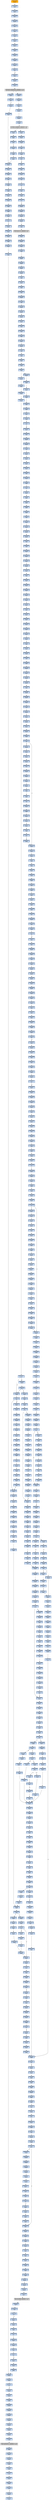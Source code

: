 strict digraph G {
	graph [bgcolor=transparent,
		name=G
	];
	node [color=lightsteelblue,
		fillcolor=lightsteelblue,
		shape=rectangle,
		style=filled
	];
	"0x00470cde"	[label="0x00470cde
movl"];
	"0x00470ce3"	[label="0x00470ce3
repz"];
	"0x00470cde" -> "0x00470ce3"	[color="#000000"];
	"0x00470f89"	[label="0x00470f89
ret"];
	"0x00470718"	[label="0x00470718
testb"];
	"0x00470f89" -> "0x00470718"	[color="#000000"];
	"0x00470153"	[label="0x00470153
popl"];
	"0x00470154"	[label="0x00470154
popl"];
	"0x00470153" -> "0x00470154"	[color="#000000"];
	"0x00470e18"	[label="0x00470e18
movb"];
	"0x00470e1f"	[label="0x00470e1f
popl"];
	"0x00470e18" -> "0x00470e1f"	[color="#000000"];
	"0x00470298"	[label="0x00470298
movl"];
	"0x004702a2"	[label="0x004702a2
movl"];
	"0x00470298" -> "0x004702a2"	[color="#000000"];
	"0x00470817"	[label="0x00470817
movl"];
	"0x0047081d"	[label="0x0047081d
movl"];
	"0x00470817" -> "0x0047081d"	[color="#000000"];
	"0x00470862"	[label="0x00470862
jbe"];
	"0x00470864"	[label="0x00470864
xorl"];
	"0x00470862" -> "0x00470864"	[color="#000000",
		label=F];
	"0x00470375"	[label="0x00470375
movl"];
	"0x00470378"	[label="0x00470378
movl"];
	"0x00470375" -> "0x00470378"	[color="#000000"];
	"0x00470f3d"	[label="0x00470f3d
incl"];
	"0x00470f3e"	[label="0x00470f3e
leal"];
	"0x00470f3d" -> "0x00470f3e"	[color="#000000"];
	"0x004707b4"	[label="0x004707b4
movl"];
	"0x004707b9"	[label="0x004707b9
movl"];
	"0x004707b4" -> "0x004707b9"	[color="#000000"];
	"0x00470a25"	[label="0x00470a25
sbbl"];
	"0x00470a27"	[label="0x00470a27
addl"];
	"0x00470a25" -> "0x00470a27"	[color="#000000"];
	"0x004702a8"	[label="0x004702a8
movl"];
	"0x004702aa"	[label="0x004702aa
testl"];
	"0x004702a8" -> "0x004702aa"	[color="#000000"];
	"0x0047080c"	[label="0x0047080c
ret"];
	"0x00470b98"	[label="0x00470b98
movb"];
	"0x0047080c" -> "0x00470b98"	[color="#000000"];
	"0x00470a1b"	[label="0x00470a1b
jmp"];
	"0x00470a58"	[label="0x00470a58
movl"];
	"0x00470a1b" -> "0x00470a58"	[color="#000000"];
	"0x00470a31"	[label="0x00470a31
movl"];
	"0x00470a36"	[label="0x00470a36
jmp"];
	"0x00470a31" -> "0x00470a36"	[color="#000000"];
	"0x004707bb"	[label="0x004707bb
movb"];
	"0x004707bd"	[label="0x004707bd
incl"];
	"0x004707bb" -> "0x004707bd"	[color="#000000"];
	"0x004701c6"	[label="0x004701c6
subl"];
	"0x004701c8"	[label="0x004701c8
je"];
	"0x004701c6" -> "0x004701c8"	[color="#000000"];
	"0x004707be"	[label="0x004707be
movb"];
	"0x004707c2"	[label="0x004707c2
movl"];
	"0x004707be" -> "0x004707c2"	[color="#000000"];
	"0x0047080a"	[label="0x0047080a
popl"];
	"0x0047080b"	[label="0x0047080b
popl"];
	"0x0047080a" -> "0x0047080b"	[color="#000000"];
	"0x00470f4e"	[label="0x00470f4e
movb"];
	"0x00470f51"	[label="0x00470f51
movl"];
	"0x00470f4e" -> "0x00470f51"	[color="#000000"];
	"0x0047096d"	[label="0x0047096d
movb"];
	"0x00470970"	[label="0x00470970
testb"];
	"0x0047096d" -> "0x00470970"	[color="#000000"];
	"0x00470892"	[label="0x00470892
movl"];
	"0x0047089a"	[label="0x0047089a
movl"];
	"0x00470892" -> "0x0047089a"	[color="#000000"];
	"0x0047092e"	[label="0x0047092e
cmpl"];
	"0x00470931"	[label="0x00470931
movl"];
	"0x0047092e" -> "0x00470931"	[color="#000000"];
	"0x00470866"	[label="0x00470866
movb"];
	"0x00470864" -> "0x00470866"	[color="#000000"];
	"0x00470ece"	[label="0x00470ece
movl"];
	"0x00470ed1"	[label="0x00470ed1
jae"];
	"0x00470ece" -> "0x00470ed1"	[color="#000000"];
	"0x00470aab"	[label="0x00470aab
shll"];
	"0x00470aad"	[label="0x00470aad
addl"];
	"0x00470aab" -> "0x00470aad"	[color="#000000"];
	"0x004700aa"	[label="0x004700aa
je"];
	"0x004700b0"	[label="0x004700b0
pushl"];
	"0x004700aa" -> "0x004700b0"	[color="#000000",
		label=F];
	"0x0047000e"	[label="0x0047000e
call"];
	"0x00470014"	[label="0x00470014
popl"];
	"0x0047000e" -> "0x00470014"	[color="#000000"];
	"0x00470929"	[label="0x00470929
incl"];
	"0x0047092a"	[label="0x0047092a
decl"];
	"0x00470929" -> "0x0047092a"	[color="#000000"];
	"0x004708b7"	[label="0x004708b7
ja"];
	"0x004708bd"	[label="0x004708bd
movl"];
	"0x004708b7" -> "0x004708bd"	[color="#000000",
		label=F];
	"0x004707db"	[label="0x004707db
movl"];
	"0x004707de"	[label="0x004707de
movl"];
	"0x004707db" -> "0x004707de"	[color="#000000"];
	"0x0047005b"	[label="0x0047005b
cmpb"];
	"0x0047005d"	[label="0x0047005d
jne"];
	"0x0047005b" -> "0x0047005d"	[color="#000000"];
	"0x0047003b"	[label="0x0047003b
pushl"];
	"0x0047003c"	[label="0x0047003c
call"];
	"0x0047003b" -> "0x0047003c"	[color="#000000"];
	"0x00470e2e"	[label="0x00470e2e
leal"];
	"0x00470e31"	[label="0x00470e31
cmpl"];
	"0x00470e2e" -> "0x00470e31"	[color="#000000"];
	"0x00470274"	[label="0x00470274
testl"];
	"0x00470276"	[label="0x00470276
je"];
	"0x00470274" -> "0x00470276"	[color="#000000"];
	"0x00470b6e"	[label="0x00470b6e
leal"];
	"0x00470b71"	[label="0x00470b71
pushl"];
	"0x00470b6e" -> "0x00470b71"	[color="#000000"];
	"0x00470161"	[label="0x00470161
movl"];
	"0x00470163"	[label="0x00470163
addl"];
	"0x00470161" -> "0x00470163"	[color="#000000"];
	"0x00470a9b"	[label="0x00470a9b
movb"];
	"0x00470aa2"	[label="0x00470aa2
popl"];
	"0x00470a9b" -> "0x00470aa2"	[color="#000000"];
	"0x004708f0"	[label="0x004708f0
subl"];
	"0x004708f2"	[label="0x004708f2
addl"];
	"0x004708f0" -> "0x004708f2"	[color="#000000"];
	"0x00470cc6"	[label="0x00470cc6
cmpl"];
	"0x00470cc9"	[label="0x00470cc9
jb"];
	"0x00470cc6" -> "0x00470cc9"	[color="#000000"];
	"0x00470922"	[label="0x00470922
movl"];
	"0x00470926"	[label="0x00470926
addl"];
	"0x00470922" -> "0x00470926"	[color="#000000"];
	"0x00470ecb"	[label="0x00470ecb
movl"];
	"0x00470ecb" -> "0x00470ece"	[color="#000000"];
	"0x0047000d"	[label="0x0047000d
ret"];
	"0x00470008"	[label="0x00470008
jmp"];
	"0x0047000d" -> "0x00470008"	[color="#000000"];
	"0x00470e95"	[label="0x00470e95
addl"];
	"0x00470e97"	[label="0x00470e97
leal"];
	"0x00470e95" -> "0x00470e97"	[color="#000000"];
	"0x00470b24"	[label="0x00470b24
movl"];
	"0x00470b2a"	[label="0x00470b2a
movl"];
	"0x00470b24" -> "0x00470b2a"	[color="#000000"];
	"0x00470f63"	[label="0x00470f63
jmp"];
	"0x00470f70"	[label="0x00470f70
cmpl"];
	"0x00470f63" -> "0x00470f70"	[color="#000000"];
	"0x00470834"	[label="0x00470834
subl"];
	"0x0047083a"	[label="0x0047083a
pushl"];
	"0x00470834" -> "0x0047083a"	[color="#000000"];
	"0x00470907"	[label="0x00470907
movw"];
	"0x0047090a"	[label="0x0047090a
shrl"];
	"0x00470907" -> "0x0047090a"	[color="#000000"];
	"0x0047002f"	[label="0x0047002f
jne"];
	"0x00470035"	[label="0x00470035
leal"];
	"0x0047002f" -> "0x00470035"	[color="#000000",
		label=F];
	"0x004708f4"	[label="0x004708f4
movb"];
	"0x004708f2" -> "0x004708f4"	[color="#000000"];
	"0x00470986"	[label="0x00470986
xorl"];
	"0x00470988"	[label="0x00470988
movb"];
	"0x00470986" -> "0x00470988"	[color="#000000"];
	"0x00470e34"	[label="0x00470e34
jb"];
	"0x00470e31" -> "0x00470e34"	[color="#000000"];
	"0x00470f6e"	[label="0x00470f6e
je"];
	"0x00470f6e" -> "0x00470f70"	[color="#000000",
		label=F];
	"0x00470106"	[label="0x00470106
jne"];
	"0x00470108"	[label="0x00470108
incb"];
	"0x00470106" -> "0x00470108"	[color="#000000",
		label=F];
	"0x00470155"	[label="0x00470155
jmp"];
	"0x00470106" -> "0x00470155"	[color="#000000",
		label=T];
	"0x00470cda"	[label="0x00470cda
leal"];
	"0x00470cda" -> "0x00470cde"	[color="#000000"];
	"0x0047083b"	[label="0x0047083b
pushl"];
	"0x0047083c"	[label="0x0047083c
pushl"];
	"0x0047083b" -> "0x0047083c"	[color="#000000"];
	"0x00470b4f"	[label="0x00470b4f
movl"];
	"0x00470b55"	[label="0x00470b55
repz"];
	"0x00470b4f" -> "0x00470b55"	[color="#000000"];
	"0x00470b63"	[label="0x00470b63
subl"];
	"0x00470b69"	[label="0x00470b69
pushl"];
	"0x00470b63" -> "0x00470b69"	[color="#000000"];
	"0x00470398"	[label="0x00470398
pushl"];
	"0x0047039a"	[label="0x0047039a
pushl"];
	"0x00470398" -> "0x0047039a"	[color="#000000"];
	"0x004707f2"	[label="0x004707f2
subl"];
	"0x004707f4"	[label="0x004707f4
shrl"];
	"0x004707f2" -> "0x004707f4"	[color="#000000"];
	"0x00470afe"	[label="0x00470afe
popl"];
	"0x00470aff"	[label="0x00470aff
ret"];
	"0x00470afe" -> "0x00470aff"	[color="#000000"];
	"0x00470a7f"	[label="0x00470a7f
movl"];
	"0x00470a82"	[label="0x00470a82
popl"];
	"0x00470a7f" -> "0x00470a82"	[color="#000000"];
	"0x00470bc7"	[label="0x00470bc7
call"];
	"0x004709b0"	[label="0x004709b0
pushl"];
	"0x00470bc7" -> "0x004709b0"	[color="#000000"];
	"0x004708a1"	[label="0x004708a1
movl"];
	"0x004708a5"	[label="0x004708a5
movl"];
	"0x004708a1" -> "0x004708a5"	[color="#000000"];
	"0x004707b9" -> "0x004707bb"	[color="#000000"];
	"0x00470b5a"	[label="0x00470b5a
call"];
	"0x00470b5a" -> "0x00470b63"	[color="#000000"];
	"0x004708ad"	[label="0x004708ad
cmpl"];
	"0x004708b3"	[label="0x004708b3
movl"];
	"0x004708ad" -> "0x004708b3"	[color="#000000"];
	"0x004709c3"	[label="0x004709c3
movb"];
	"0x004709c7"	[label="0x004709c7
movl"];
	"0x004709c3" -> "0x004709c7"	[color="#000000"];
	"0x004709db"	[label="0x004709db
movl"];
	"0x004709de"	[label="0x004709de
addl"];
	"0x004709db" -> "0x004709de"	[color="#000000"];
	"0x00470a6a"	[label="0x00470a6a
subl"];
	"0x00470a6c"	[label="0x00470a6c
subl"];
	"0x00470a6a" -> "0x00470a6c"	[color="#000000"];
	"0x00470eec"	[label="0x00470eec
subl"];
	"0x00470eee"	[label="0x00470eee
andl"];
	"0x00470eec" -> "0x00470eee"	[color="#000000"];
	"0x00470f43"	[label="0x00470f43
movl"];
	"0x00470f45"	[label="0x00470f45
jae"];
	"0x00470f43" -> "0x00470f45"	[color="#000000"];
	"0x004709f4"	[label="0x004709f4
movl"];
	"0x004709f9"	[label="0x004709f9
subl"];
	"0x004709f4" -> "0x004709f9"	[color="#000000"];
	"0x0047004d"	[label="0x0047004d
pushl"];
	"0x0047004e"	[label="0x0047004e
pushl"];
	"0x0047004d" -> "0x0047004e"	[color="#000000"];
	"0x00470b06"	[label="0x00470b06
movl"];
	"0x00470b08"	[label="0x00470b08
movl"];
	"0x00470b06" -> "0x00470b08"	[color="#000000"];
	"0x0047015f"	[label="0x0047015f
movl"];
	"0x0047015f" -> "0x00470161"	[color="#000000"];
	"0x00470174"	[label="0x00470174
movl"];
	"0x00470176"	[label="0x00470176
andl"];
	"0x00470174" -> "0x00470176"	[color="#000000"];
	"0x00470935"	[label="0x00470935
movl"];
	"0x00470931" -> "0x00470935"	[color="#000000"];
	"0x0047011f"	[label="0x0047011f
orl"];
	"0x00470121"	[label="0x00470121
je"];
	"0x0047011f" -> "0x00470121"	[color="#000000"];
	"0x00470a77"	[label="0x00470a77
movl"];
	"0x00470a7d"	[label="0x00470a7d
popl"];
	"0x00470a77" -> "0x00470a7d"	[color="#000000"];
	"0x00470a6e"	[label="0x00470a6e
popl"];
	"0x00470a6c" -> "0x00470a6e"	[color="#000000"];
	"0x00470f41"	[label="0x00470f41
cmpl"];
	"0x00470f41" -> "0x00470f43"	[color="#000000"];
	"0x00470152"	[label="0x00470152
popl"];
	"0x00470152" -> "0x00470153"	[color="#000000"];
	"0x0047098b"	[label="0x0047098b
movl"];
	"0x00470988" -> "0x0047098b"	[color="#000000"];
	"0x004707d9"	[label="0x004707d9
addl"];
	"0x004707d9" -> "0x004707db"	[color="#000000"];
	"0x0047010f"	[label="0x0047010f
pushl"];
	"0x00470110"	[label="0x00470110
pushl"];
	"0x0047010f" -> "0x00470110"	[color="#000000"];
	"0x00470853"	[label="0x00470853
repz"];
	"0x00470855"	[label="0x00470855
movl"];
	"0x00470853" -> "0x00470855"	[color="#000000"];
	"0x00470879"	[label="0x00470879
movl"];
	"0x0047087e"	[label="0x0047087e
movl"];
	"0x00470879" -> "0x0047087e"	[color="#000000"];
	"0x00470a65"	[label="0x00470a65
movl"];
	"0x00470a65" -> "0x00470a6a"	[color="#000000"];
	"0x00470882"	[label="0x00470882
movl"];
	"0x0047087e" -> "0x00470882"	[color="#000000"];
	"0x00470f07"	[label="0x00470f07
movl"];
	"0x00470f0d"	[label="0x00470f0d
movl"];
	"0x00470f07" -> "0x00470f0d"	[color="#000000"];
	"0x00470eb5"	[label="0x00470eb5
movl"];
	"0x00470eb8"	[label="0x00470eb8
movl"];
	"0x00470eb5" -> "0x00470eb8"	[color="#000000"];
	"0x00470f6c"	[label="0x00470f6c
testb"];
	"0x00470f6c" -> "0x00470f6e"	[color="#000000"];
	"0x00470e5a"	[label="0x00470e5a
movl"];
	"0x00470e5c"	[label="0x00470e5c
cmpl"];
	"0x00470e5a" -> "0x00470e5c"	[color="#000000"];
	"0x004708cc"	[label="0x004708cc
movl"];
	"0x004708cf"	[label="0x004708cf
movl"];
	"0x004708cc" -> "0x004708cf"	[color="#000000"];
	"0x0047088c"	[label="0x0047088c
xorl"];
	"0x0047088e"	[label="0x0047088e
movl"];
	"0x0047088c" -> "0x0047088e"	[color="#000000"];
	"0x00470f74"	[label="0x00470f74
jb"];
	"0x00470f7a"	[label="0x00470f7a
movl"];
	"0x00470f74" -> "0x00470f7a"	[color="#000000",
		label=F];
	"0x00470b37"	[label="0x00470b37
movl"];
	"0x00470b3d"	[label="0x00470b3d
movl"];
	"0x00470b37" -> "0x00470b3d"	[color="#000000"];
	"0x00470406"	[label="0x00470406
addl"];
	"0x0047040c"	[label="0x0047040c
popl"];
	"0x00470406" -> "0x0047040c"	[color="#000000"];
	"0x00470cff"	[label="0x00470cff
ret"];
	"0x00470cff" -> "0x00470e18"	[color="#000000"];
	"0x00470cff" -> "0x00470a9b"	[color="#000000"];
	"0x00470b0f"	[label="0x00470b0f
leal"];
	"0x00470b12"	[label="0x00470b12
movl"];
	"0x00470b0f" -> "0x00470b12"	[color="#000000"];
	"0x00470ee9"	[label="0x00470ee9
movl"];
	"0x00470ee9" -> "0x00470eec"	[color="#000000"];
	"0x00470a3b"	[label="0x00470a3b
jae"];
	"0x00470a3d"	[label="0x00470a3d
movl"];
	"0x00470a3b" -> "0x00470a3d"	[color="#000000",
		label=F];
	"0x00470a44"	[label="0x00470a44
cmpl"];
	"0x00470a3b" -> "0x00470a44"	[color="#000000",
		label=T];
	"0x00470ec4"	[label="0x00470ec4
orl"];
	"0x00470ec6"	[label="0x00470ec6
movl"];
	"0x00470ec4" -> "0x00470ec6"	[color="#000000"];
	"0x00470183"	[label="0x00470183
pushl"];
	"0x00470189"	[label="0x00470189
call"];
	"0x00470183" -> "0x00470189"	[color="#000000"];
	"0x00470a00"	[label="0x00470a00
andl"];
	"0x00470a05"	[label="0x00470a05
cmpl"];
	"0x00470a00" -> "0x00470a05"	[color="#000000"];
	"0x00470ef5"	[label="0x00470ef5
addl"];
	"0x00470ef7"	[label="0x00470ef7
cmpl"];
	"0x00470ef5" -> "0x00470ef7"	[color="#000000"];
	"0x00470aaf"	[label="0x00470aaf
incl"];
	"0x00470aad" -> "0x00470aaf"	[color="#000000"];
	"0x00470a6f"	[label="0x00470a6f
shrl"];
	"0x00470a6e" -> "0x00470a6f"	[color="#000000"];
	"0x00470bc5"	[label="0x00470bc5
movl"];
	"0x00470bc5" -> "0x00470bc7"	[color="#000000"];
	"0x00470e41"	[label="0x00470e41
incl"];
	"0x00470e42"	[label="0x00470e42
movb"];
	"0x00470e41" -> "0x00470e42"	[color="#000000"];
	"0x00470035" -> "0x0047003b"	[color="#000000"];
	"0x00470a5a"	[label="0x00470a5a
movl"];
	"0x00470a5d"	[label="0x00470a5d
addl"];
	"0x00470a5a" -> "0x00470a5d"	[color="#000000"];
	"0x00470993"	[label="0x00470993
incl"];
	"0x00470994"	[label="0x00470994
movl"];
	"0x00470993" -> "0x00470994"	[color="#000000"];
	"0x004709fb"	[label="0x004709fb
shrl"];
	"0x004709f9" -> "0x004709fb"	[color="#000000"];
	"0x00470cb2"	[label="0x00470cb2
movb"];
	"0x00470cb9"	[label="0x00470cb9
xorl"];
	"0x00470cb2" -> "0x00470cb9"	[color="#000000"];
	"0x004707d6"	[label="0x004707d6
movl"];
	"0x004707d6" -> "0x004707d9"	[color="#000000"];
	"0x004707ae"	[label="0x004707ae
cmpl"];
	"0x004707b1"	[label="0x004707b1
jb"];
	"0x004707ae" -> "0x004707b1"	[color="#000000"];
	"0x00470cbb"	[label="0x00470cbb
cmpb"];
	"0x00470cb9" -> "0x00470cbb"	[color="#000000"];
	"0x004708eb"	[label="0x004708eb
andl"];
	"0x004708eb" -> "0x004708f0"	[color="#000000"];
	"0x00470e36"	[label="0x00470e36
movl"];
	"0x00470e39"	[label="0x00470e39
movl"];
	"0x00470e36" -> "0x00470e39"	[color="#000000"];
	"0x004700fa"	[label="0x004700fa
pushl"];
	"0x004700fb"	[label="0x004700fb
pushl"];
	"0x004700fa" -> "0x004700fb"	[color="#000000"];
	"0x00470a83"	[label="0x00470a83
ret"];
	"0x00470a83" -> "0x00470e95"	[color="#000000"];
	"0x00470d2d"	[label="0x00470d2d
cmpl"];
	"0x00470a83" -> "0x00470d2d"	[color="#000000"];
	"0x004706ea"	[label="0x004706ea
pushl"];
	"0x004706eb"	[label="0x004706eb
pushl"];
	"0x004706ea" -> "0x004706eb"	[color="#000000"];
	"0x004700f1"	[label="0x004700f1
pushl"];
	"0x004700f7"	[label="0x004700f7
pushl"];
	"0x004700f1" -> "0x004700f7"	[color="#000000"];
	"0x00470baf"	[label="0x00470baf
call"];
	"0x00470baf" -> "0x00470834"	[color="#000000"];
	"0x004708a9"	[label="0x004708a9
shll"];
	"0x004708ab"	[label="0x004708ab
addl"];
	"0x004708a9" -> "0x004708ab"	[color="#000000"];
	"0x00470996"	[label="0x00470996
movl"];
	"0x0047099c"	[label="0x0047099c
incl"];
	"0x00470996" -> "0x0047099c"	[color="#000000"];
	"0x004707eb"	[label="0x004707eb
movl"];
	"0x004707ee"	[label="0x004707ee
movl"];
	"0x004707eb" -> "0x004707ee"	[color="#000000"];
	"0x0047085e"	[label="0x0047085e
movl"];
	"0x0047085e" -> "0x00470862"	[color="#000000"];
	"0x00470f49"	[label="0x00470f49
subl"];
	"0x00470f4b"	[label="0x00470f4b
incl"];
	"0x00470f49" -> "0x00470f4b"	[color="#000000"];
	"0x00470e62"	[label="0x00470e62
movl"];
	"0x00470e65"	[label="0x00470e65
jae"];
	"0x00470e62" -> "0x00470e65"	[color="#000000"];
	"0x00470e5f"	[label="0x00470e5f
movl"];
	"0x00470e5f" -> "0x00470e62"	[color="#000000"];
	"0x0047008d"	[label="0x0047008d
movl"];
	"0x00470093"	[label="0x00470093
orl"];
	"0x0047008d" -> "0x00470093"	[color="#000000"];
	"0x004702ac"	[label="0x004702ac
jne"];
	"0x004702b1"	[label="0x004702b1
addl"];
	"0x004702ac" -> "0x004702b1"	[color="#000000",
		label=T];
	"0x0047000a"	[label="0x0047000a
popl"];
	"0x0047000b"	[label="0x0047000b
incl"];
	"0x0047000a" -> "0x0047000b"	[color="#000000"];
	"0x00470ed3"	[label="0x00470ed3
movl"];
	"0x00470ed6"	[label="0x00470ed6
movl"];
	"0x00470ed3" -> "0x00470ed6"	[color="#000000"];
	"0x004709a6"	[label="0x004709a6
popl"];
	"0x004709a7"	[label="0x004709a7
addl"];
	"0x004709a6" -> "0x004709a7"	[color="#000000"];
	"0x00470a36" -> "0x00470a58"	[color="#000000"];
	"0x004709c9"	[label="0x004709c9
movl"];
	"0x004709c7" -> "0x004709c9"	[color="#000000"];
	"0x00470ec1"	[label="0x00470ec1
addl"];
	"0x00470ec1" -> "0x00470ec4"	[color="#000000"];
	"0x00470a38"	[label="0x00470a38
cmpl"];
	"0x00470a38" -> "0x00470a3b"	[color="#000000"];
	"0x00470a19"	[label="0x00470a19
movl"];
	"0x00470a19" -> "0x00470a1b"	[color="#000000"];
	"0x00470bad"	[label="0x00470bad
movl"];
	"0x00470bad" -> "0x00470baf"	[color="#000000"];
	"0x00470f5b"	[label="0x00470f5b
addl"];
	"0x00470f5d"	[label="0x00470f5d
movl"];
	"0x00470f5b" -> "0x00470f5d"	[color="#000000"];
	"0x004709d0"	[label="0x004709d0
shll"];
	"0x004709d3"	[label="0x004709d3
andl"];
	"0x004709d0" -> "0x004709d3"	[color="#000000"];
	"0x004707a5"	[label="0x004707a5
movl"];
	"0x004707a7"	[label="0x004707a7
pushl"];
	"0x004707a5" -> "0x004707a7"	[color="#000000"];
	"0x00470111"	[label="0x00470111
pushl"];
	"0x00470112"	[label="0x00470112
movl"];
	"0x00470111" -> "0x00470112"	[color="#000000"];
	"0x004706e3"	[label="0x004706e3
movl"];
	"0x004706e3" -> "0x004706ea"	[color="#000000"];
	"0x00470a22"	[label="0x00470a22
cmpl"];
	"0x00470a22" -> "0x00470a25"	[color="#000000"];
	"0x004709bc"	[label="0x004709bc
jb"];
	"0x004709ee"	[label="0x004709ee
movl"];
	"0x004709bc" -> "0x004709ee"	[color="#000000",
		label=T];
	"0x004709be"	[label="0x004709be
movl"];
	"0x004709bc" -> "0x004709be"	[color="#000000",
		label=F];
	"0x004702c6"	[label="0x004702c6
testl"];
	"0x004702c8"	[label="0x004702c8
je"];
	"0x004702c6" -> "0x004702c8"	[color="#000000"];
	"0x00470aa8"	[label="0x00470aa8
addl"];
	"0x00470aa8" -> "0x00470aab"	[color="#000000"];
	"0x0047090d"	[label="0x0047090d
repz"];
	"0x0047090a" -> "0x0047090d"	[color="#000000"];
	"0x00470cea"	[label="0x00470cea
popl"];
	"0x00470ceb"	[label="0x00470ceb
addl"];
	"0x00470cea" -> "0x00470ceb"	[color="#000000"];
	"0x00470b43"	[label="0x00470b43
movl"];
	"0x00470b3d" -> "0x00470b43"	[color="#000000"];
	"0x004702bb"	[label="0x004702bb
movl"];
	"0x004702be"	[label="0x004702be
addl"];
	"0x004702bb" -> "0x004702be"	[color="#000000"];
	"0x00470a58" -> "0x00470a5a"	[color="#000000"];
	"0x004709f1"	[label="0x004709f1
movl"];
	"0x004709ee" -> "0x004709f1"	[color="#000000"];
	"0x00470289"	[label="0x00470289
jne"];
	"0x00470292"	[label="0x00470292
movl"];
	"0x00470289" -> "0x00470292"	[color="#000000",
		label=T];
	"0x004702a2" -> "0x004702a8"	[color="#000000"];
	"0x00470008" -> "0x0047000e"	[color="#000000"];
	"0x004707f6"	[label="0x004707f6
movl"];
	"0x004707f4" -> "0x004707f6"	[color="#000000"];
	"0x00470389"	[label="0x00470389
movl"];
	"0x00470276" -> "0x00470389"	[color="#000000",
		label=T];
	"0x00470e9c"	[label="0x00470e9c
cmpl"];
	"0x00470ea0"	[label="0x00470ea0
jb"];
	"0x00470e9c" -> "0x00470ea0"	[color="#000000"];
	"0x004709b6"	[label="0x004709b6
movl"];
	"0x004709b8"	[label="0x004709b8
cmpl"];
	"0x004709b6" -> "0x004709b8"	[color="#000000"];
	"0x004708c7"	[label="0x004708c7
addl"];
	"0x004708c9"	[label="0x004708c9
cmpl"];
	"0x004708c7" -> "0x004708c9"	[color="#000000"];
	"0x00470b49"	[label="0x00470b49
movl"];
	"0x00470b49" -> "0x00470b4f"	[color="#000000"];
	"0x004707e3"	[label="0x004707e3
cmpl"];
	"0x004707e5"	[label="0x004707e5
jae"];
	"0x004707e3" -> "0x004707e5"	[color="#000000"];
	"0x004706d2"	[label="0x004706d2
leal"];
	"0x004706d6"	[label="0x004706d6
pushl"];
	"0x004706d2" -> "0x004706d6"	[color="#000000"];
	"0x0047098f"	[label="0x0047098f
leal"];
	"0x0047098f" -> "0x00470993"	[color="#000000"];
	"0x004709fd"	[label="0x004709fd
movl"];
	"0x004709fd" -> "0x00470a00"	[color="#000000"];
	"0x0047024f"	[label="0x0047024f
orl"];
	"0x00470251"	[label="0x00470251
je"];
	"0x0047024f" -> "0x00470251"	[color="#000000"];
	"0x004706f0"	[label="0x004706f0
call"];
	"0x00470b02"	[label="0x00470b02
movl"];
	"0x004706f0" -> "0x00470b02"	[color="#000000"];
	"0x00470b30"	[label="0x00470b30
xorl"];
	"0x00470b32"	[label="0x00470b32
movl"];
	"0x00470b30" -> "0x00470b32"	[color="#000000"];
	"0x004700a7"	[label="0x004700a7
cmpl"];
	"0x004700a7" -> "0x004700aa"	[color="#000000"];
	"0x00470ab0"	[label="0x00470ab0
cmpl"];
	"0x00470aaf" -> "0x00470ab0"	[color="#000000"];
	"0x00470f31"	[label="0x00470f31
movl"];
	"0x00470f37"	[label="0x00470f37
movl"];
	"0x00470f31" -> "0x00470f37"	[color="#000000"];
	"0x00470a42"	[label="0x00470a42
jmp"];
	"0x00470a3d" -> "0x00470a42"	[color="#000000"];
	"0x00470845"	[label="0x00470845
movl"];
	"0x0047084b"	[label="0x0047084b
xorl"];
	"0x00470845" -> "0x0047084b"	[color="#000000"];
	"0x0047017b"	[label="0x0047017b
popl"];
	"0x0047017c"	[label="0x0047017c
pushl"];
	"0x0047017b" -> "0x0047017c"	[color="#000000"];
	"0x00470ec8"	[label="0x00470ec8
cmpl"];
	"0x00470ec6" -> "0x00470ec8"	[color="#000000"];
	"0x004702c0"	[label="0x004702c0
addl"];
	"0x004702be" -> "0x004702c0"	[color="#000000"];
	"0x00470ea2"	[label="0x00470ea2
movl"];
	"0x00470ea5"	[label="0x00470ea5
movl"];
	"0x00470ea2" -> "0x00470ea5"	[color="#000000"];
	"0x00470974"	[label="0x00470974
movl"];
	"0x0047097a"	[label="0x0047097a
andl"];
	"0x00470974" -> "0x0047097a"	[color="#000000"];
	"0x00470181"	[label="0x00470181
pushl"];
	"0x00470181" -> "0x00470183"	[color="#000000"];
	"0x0047000c"	[label="0x0047000c
pushl"];
	"0x0047000c" -> "0x0047000d"	[color="#000000"];
	"0x004709b1"	[label="0x004709b1
pushl"];
	"0x004709b0" -> "0x004709b1"	[color="#000000"];
	"0x004708c1"	[label="0x004708c1
movl"];
	"0x004708c4"	[label="0x004708c4
movl"];
	"0x004708c1" -> "0x004708c4"	[color="#000000"];
	"0x00470f80"	[label="0x00470f80
popl"];
	"0x00470f81"	[label="0x00470f81
popl"];
	"0x00470f80" -> "0x00470f81"	[color="#000000"];
	"0x0047097f"	[label="0x0047097f
movl"];
	"0x0047097a" -> "0x0047097f"	[color="#000000"];
	"0x004707e8"	[label="0x004707e8
movl"];
	"0x004707e8" -> "0x004707eb"	[color="#000000"];
	"0x00470943"	[label="0x00470943
cmpl"];
	"0x00470949"	[label="0x00470949
je"];
	"0x00470943" -> "0x00470949"	[color="#000000"];
	"0x00470396"	[label="0x00470396
pushl"];
	"0x00470397"	[label="0x00470397
pushl"];
	"0x00470396" -> "0x00470397"	[color="#000000"];
	"0x00470872"	[label="0x00470872
incl"];
	"0x00470873"	[label="0x00470873
cmpl"];
	"0x00470872" -> "0x00470873"	[color="#000000"];
	"0x004701ae"	[label="0x004701ae
orl"];
	"0x004701b0"	[label="0x004701b0
je"];
	"0x004701ae" -> "0x004701b0"	[color="#000000"];
	"0x00470002"	[label="0x00470002
call"];
	"0x00470002" -> "0x0047000a"	[color="#000000"];
	"0x00470e3f"	[label="0x00470e3f
movb"];
	"0x00470e3f" -> "0x00470e41"	[color="#000000"];
	"0x00470271"	[label="0x00470271
movl"];
	"0x00470271" -> "0x00470274"	[color="#000000"];
	"0x00470e34" -> "0x00470e36"	[color="#000000",
		label=F];
	"0x00470e67"	[label="0x00470e67
movl"];
	"0x00470e34" -> "0x00470e67"	[color="#000000",
		label=T];
	"0x00470425"	[label="0x00470425
ret"];
	"0x00470a0f"	[label="0x00470a0f
movl"];
	"0x00470a11"	[label="0x00470a11
shrl"];
	"0x00470a0f" -> "0x00470a11"	[color="#000000"];
	"0x00470aa3"	[label="0x00470aa3
movl"];
	"0x00470aa3" -> "0x00470aa8"	[color="#000000"];
	"0x00470966"	[label="0x00470966
movl"];
	"0x00470966" -> "0x0047096d"	[color="#000000"];
	"0x00470029"	[label="0x00470029
movl"];
	"0x00470029" -> "0x0047002f"	[color="#000000"];
	"0x00470e72"	[label="0x00470e72
subl"];
	"0x00470e74"	[label="0x00470e74
addl"];
	"0x00470e72" -> "0x00470e74"	[color="#000000"];
	"0x00470abd"	[label="0x00470abd
pushl"];
	"0x00470ac2"	[label="0x00470ac2
call"];
	"0x00470abd" -> "0x00470ac2"	[color="#000000"];
	"0x0047001a"	[label="0x0047001a
addl"];
	"0x0047001c"	[label="0x0047001c
subl"];
	"0x0047001a" -> "0x0047001c"	[color="#000000"];
	"0x00470e3c"	[label="0x00470e3c
shll"];
	"0x00470e39" -> "0x00470e3c"	[color="#000000"];
	"0x00470e65" -> "0x00470e67"	[color="#000000",
		label=F];
	"0x00470a7e"	[label="0x00470a7e
popl"];
	"0x00470a7e" -> "0x00470a7f"	[color="#000000"];
	"0x00470e80"	[label="0x00470e80
subl"];
	"0x00470e82"	[label="0x00470e82
andl"];
	"0x00470e80" -> "0x00470e82"	[color="#000000"];
	"0x004702aa" -> "0x004702ac"	[color="#000000"];
	"0x004700e2"	[label="0x004700e2
movl"];
	"0x004700e8"	[label="0x004700e8
pushl"];
	"0x004700e2" -> "0x004700e8"	[color="#000000"];
	"0x0047071a"	[label="0x0047071a
jne"];
	"0x00470726"	[label="0x00470726
movl"];
	"0x0047071a" -> "0x00470726"	[color="#000000",
		label=T];
	"0x00470964"	[label="0x00470964
jbe"];
	"0x00470964" -> "0x00470966"	[color="#000000",
		label=F];
	"0x0047085c"	[label="0x0047085c
cmpl"];
	"0x0047085c" -> "0x0047085e"	[color="#000000"];
	"0x00470bb6"	[label="0x00470bb6
jne"];
	"0x00470bc3"	[label="0x00470bc3
xorl"];
	"0x00470bb6" -> "0x00470bc3"	[color="#000000",
		label=T];
	"0x004707fd"	[label="0x004707fd
andl"];
	"0x00470802"	[label="0x00470802
shrl"];
	"0x004707fd" -> "0x00470802"	[color="#000000"];
	"0x004702ee"	[label="0x004702ee
testl"];
	"0x004702f0"	[label="0x004702f0
popl"];
	"0x004702ee" -> "0x004702f0"	[color="#000000"];
	"0x00470eae"	[label="0x00470eae
movb"];
	"0x00470eb2"	[label="0x00470eb2
movl"];
	"0x00470eae" -> "0x00470eb2"	[color="#000000"];
	"0x00470a8b"	[label="0x00470a8b
xorl"];
	"0x00470a8d"	[label="0x00470a8d
leal"];
	"0x00470a8b" -> "0x00470a8d"	[color="#000000"];
	"0x004708f6"	[label="0x004708f6
movl"];
	"0x004708f4" -> "0x004708f6"	[color="#000000"];
	"0x00470f85"	[label="0x00470f85
popl"];
	"0x00470f86"	[label="0x00470f86
addl"];
	"0x00470f85" -> "0x00470f86"	[color="#000000"];
	"0x004701c0"	[label="0x004701c0
movl"];
	"0x004701c0" -> "0x004701c6"	[color="#000000"];
	"0x004709e4"	[label="0x004709e4
movl"];
	"0x004709e6"	[label="0x004709e6
movl"];
	"0x004709e4" -> "0x004709e6"	[color="#000000"];
	"0x00470a2c"	[label="0x00470a2c
cmpl"];
	"0x00470a2f"	[label="0x00470a2f
jae"];
	"0x00470a2c" -> "0x00470a2f"	[color="#000000"];
	"0x0047090f"	[label="0x0047090f
movl"];
	"0x0047090d" -> "0x0047090f"	[color="#000000"];
	"0x00470e50"	[label="0x00470e50
andl"];
	"0x00470e55"	[label="0x00470e55
addl"];
	"0x00470e50" -> "0x00470e55"	[color="#000000"];
	"0x0047017c" -> "0x00470181"	[color="#000000"];
	"0x004700fc"	[label="0x004700fc
call"];
	"0x004706c8"	[label="0x004706c8
movl"];
	"0x004700fc" -> "0x004706c8"	[color="#000000"];
	"0x004708e6"	[label="0x004708e6
shrl"];
	"0x004708e9"	[label="0x004708e9
movl"];
	"0x004708e6" -> "0x004708e9"	[color="#000000"];
	"0x004706d7"	[label="0x004706d7
call"];
	"0x00470a84"	[label="0x00470a84
pushl"];
	"0x004706d7" -> "0x00470a84"	[color="#000000"];
	"0x004702b3"	[label="0x004702b3
addl"];
	"0x004702b1" -> "0x004702b3"	[color="#000000"];
	"0x00470ba8"	[label="0x00470ba8
leal"];
	"0x00470bac"	[label="0x00470bac
pushl"];
	"0x00470ba8" -> "0x00470bac"	[color="#000000"];
	"0x00470ab3"	[label="0x00470ab3
jb"];
	"0x00470ab5"	[label="0x00470ab5
movl"];
	"0x00470ab3" -> "0x00470ab5"	[color="#000000",
		label=F];
	"0x00470243"	[label="0x00470243
movl"];
	"0x004701c8" -> "0x00470243"	[color="#000000",
		label=T];
	"0x00470ea0" -> "0x00470ed3"	[color="#000000",
		label=T];
	"0x00470ea0" -> "0x00470ea2"	[color="#000000",
		label=F];
	"0x004700b2"	[label="0x004700b2
pushl"];
	"0x004700b0" -> "0x004700b2"	[color="#000000"];
	"0x00470d34"	[label="0x00470d34
movl"];
	"0x00470d36"	[label="0x00470d36
movb"];
	"0x00470d34" -> "0x00470d36"	[color="#000000"];
	"0x00470ccb"	[label="0x00470ccb
jmp"];
	"0x00470cc9" -> "0x00470ccb"	[color="#000000",
		label=F];
	"0x00470a14"	[label="0x00470a14
xorl"];
	"0x00470a11" -> "0x00470a14"	[color="#000000"];
	"0x00470cd4"	[label="0x00470cd4
movl"];
	"0x00470cd4" -> "0x00470cda"	[color="#000000"];
	"0x004709ad"	[label="0x004709ad
ret"];
	"0x00470ca3"	[label="0x00470ca3
testb"];
	"0x004709ad" -> "0x00470ca3"	[color="#000000"];
	"0x00470bb4"	[label="0x00470bb4
testb"];
	"0x004709ad" -> "0x00470bb4"	[color="#000000"];
	"0x004708d5"	[label="0x004708d5
movl"];
	"0x004708d8"	[label="0x004708d8
movl"];
	"0x004708d5" -> "0x004708d8"	[color="#000000"];
	"0x00470397" -> "0x00470398"	[color="#000000"];
	"0x00470048"	[label="0x00470048
movl"];
	"0x0047004a"	[label="0x0047004a
leal"];
	"0x00470048" -> "0x0047004a"	[color="#000000"];
	"0x00470e2b"	[label="0x00470e2b
movl"];
	"0x00470e2b" -> "0x00470e2e"	[color="#000000"];
	"0x00470103"	[label="0x00470103
cmpb"];
	"0x00470103" -> "0x00470106"	[color="#000000"];
	"0x004709cc"	[label="0x004709cc
movl"];
	"0x004709c9" -> "0x004709cc"	[color="#000000"];
	"0x00470249"	[label="0x00470249
movl"];
	"0x00470249" -> "0x0047024f"	[color="#000000"];
	"0x00470e46"	[label="0x00470e46
movl"];
	"0x00470e42" -> "0x00470e46"	[color="#000000"];
	"0x00470e49"	[label="0x00470e49
movl"];
	"0x00470e4c"	[label="0x00470e4c
movl"];
	"0x00470e49" -> "0x00470e4c"	[color="#000000"];
	"0x00470b14"	[label="0x00470b14
movl"];
	"0x00470b1b"	[label="0x00470b1b
movl"];
	"0x00470b14" -> "0x00470b1b"	[color="#000000"];
	"0x00470ead"	[label="0x00470ead
incl"];
	"0x00470ead" -> "0x00470eae"	[color="#000000"];
	VIRTUALFREE_KERNEL32_DLL	[color=lightgrey,
		fillcolor=lightgrey,
		label="VIRTUALFREE_KERNEL32_DLL
VIRTUALFREE-KERNEL32-DLL"];
	"0x00470189" -> VIRTUALFREE_KERNEL32_DLL	[color="#000000"];
	"0x0047083f"	[label="0x0047083f
pushl"];
	"0x00470840"	[label="0x00470840
movl"];
	"0x0047083f" -> "0x00470840"	[color="#000000"];
	"0x00470287"	[label="0x00470287
testl"];
	"0x00470287" -> "0x00470289"	[color="#000000"];
	"0x0047083d"	[label="0x0047083d
movl"];
	"0x0047083d" -> "0x0047083f"	[color="#000000"];
	"0x0047098b" -> "0x0047098f"	[color="#000000"];
	"0x004709ec"	[label="0x004709ec
jae"];
	"0x004709ec" -> "0x004709ee"	[color="#000000",
		label=F];
	"0x00470a47"	[label="0x00470a47
jae"];
	"0x00470a49"	[label="0x00470a49
movl"];
	"0x00470a47" -> "0x00470a49"	[color="#000000",
		label=F];
	"0x00470e22"	[label="0x00470e22
movl"];
	"0x00470e24"	[label="0x00470e24
je"];
	"0x00470e22" -> "0x00470e24"	[color="#000000"];
	"0x00470cf8"	[label="0x00470cf8
popl"];
	"0x00470cf9"	[label="0x00470cf9
subl"];
	"0x00470cf8" -> "0x00470cf9"	[color="#000000"];
	"0x00470022"	[label="0x00470022
cmpl"];
	"0x00470022" -> "0x00470029"	[color="#000000"];
	"0x00470b32" -> "0x00470b37"	[color="#000000"];
	"0x00470b6d"	[label="0x00470b6d
pushl"];
	"0x00470b6d" -> "0x00470b6e"	[color="#000000"];
	"0x004709c0"	[label="0x004709c0
movb"];
	"0x004709c2"	[label="0x004709c2
incl"];
	"0x004709c0" -> "0x004709c2"	[color="#000000"];
	"0x0047084d"	[label="0x0047084d
leal"];
	"0x0047084b" -> "0x0047084d"	[color="#000000"];
	"0x004707ee" -> "0x004707f2"	[color="#000000"];
	"0x004700bc"	[label="0x004700bc
pushl"];
	"0x004700be"	[label="0x004700be
call"];
	"0x004700bc" -> "0x004700be"	[color="#000000"];
	"0x004707c4"	[label="0x004707c4
movl"];
	"0x004707c2" -> "0x004707c4"	[color="#000000"];
	"0x00470e7d"	[label="0x00470e7d
movl"];
	"0x00470e7d" -> "0x00470e80"	[color="#000000"];
	"0x00470ef3"	[label="0x00470ef3
shrl"];
	"0x00470ef3" -> "0x00470ef5"	[color="#000000"];
	"0x00470f14"	[label="0x00470f14
jmp"];
	"0x00470f14" -> "0x00470f31"	[color="#000000"];
	"0x004706cc"	[label="0x004706cc
subl"];
	"0x004706cc" -> "0x004706d2"	[color="#000000"];
	"0x00470a96"	[label="0x00470a96
call"];
	"0x00470cf2"	[label="0x00470cf2
call"];
	"0x00470a96" -> "0x00470cf2"	[color="#000000"];
	"0x00470a71"	[label="0x00470a71
movl"];
	"0x00470a6f" -> "0x00470a71"	[color="#000000"];
	"0x0047083c" -> "0x0047083d"	[color="#000000"];
	"0x004706c8" -> "0x004706cc"	[color="#000000"];
	"0x00470f1c"	[label="0x00470f1c
movl"];
	"0x00470f22"	[label="0x00470f22
leal"];
	"0x00470f1c" -> "0x00470f22"	[color="#000000"];
	"0x00470a42" -> "0x00470a58"	[color="#000000"];
	"0x0047004f"	[label="0x0047004f
call"];
	GETPROCADDRESS_KERNEL32_DLL	[color=lightgrey,
		fillcolor=lightgrey,
		label="GETPROCADDRESS_KERNEL32_DLL
GETPROCADDRESS-KERNEL32-DLL"];
	"0x0047004f" -> GETPROCADDRESS_KERNEL32_DLL	[color="#000000"];
	"0x00470a7d" -> "0x00470a7e"	[color="#000000"];
	"0x0047005f"	[label="0x0047005f
leal"];
	"0x00470062"	[label="0x00470062
jmp"];
	"0x0047005f" -> "0x00470062"	[color="#000000"];
	"0x004702b9"	[label="0x004702b9
movl"];
	"0x004702b9" -> "0x004702bb"	[color="#000000"];
	"0x00470a85"	[label="0x00470a85
pushl"];
	"0x00470a84" -> "0x00470a85"	[color="#000000"];
	"0x0047080f"	[label="0x0047080f
movl"];
	"0x00470813"	[label="0x00470813
movl"];
	"0x0047080f" -> "0x00470813"	[color="#000000"];
	"0x00470179"	[label="0x00470179
repz"];
	"0x00470176" -> "0x00470179"	[color="#000000"];
	"0x00470b74"	[label="0x00470b74
movl"];
	"0x00470b76"	[label="0x00470b76
call"];
	"0x00470b74" -> "0x00470b76"	[color="#000000"];
	"0x00470efc"	[label="0x00470efc
movl"];
	"0x00470f03"	[label="0x00470f03
testl"];
	"0x00470efc" -> "0x00470f03"	[color="#000000"];
	"0x004706dc"	[label="0x004706dc
movl"];
	"0x00470aff" -> "0x004706dc"	[color="#000000"];
	"0x004707b1" -> "0x004707e8"	[color="#000000",
		label=T];
	"0x004707b3"	[label="0x004707b3
pushl"];
	"0x004707b1" -> "0x004707b3"	[color="#000000",
		label=F];
	"0x00470823"	[label="0x00470823
leal"];
	"0x00470826"	[label="0x00470826
movl"];
	"0x00470823" -> "0x00470826"	[color="#000000"];
	"0x004709b3"	[label="0x004709b3
movl"];
	"0x004709b5"	[label="0x004709b5
pushl"];
	"0x004709b3" -> "0x004709b5"	[color="#000000"];
	"0x00470bc3" -> "0x00470bc5"	[color="#000000"];
	"0x00470ebc"	[label="0x00470ebc
andl"];
	"0x00470ebc" -> "0x00470ec1"	[color="#000000"];
	"0x00470af7"	[label="0x00470af7
popl"];
	"0x00470af8"	[label="0x00470af8
popl"];
	"0x00470af7" -> "0x00470af8"	[color="#000000"];
	"0x00470367"	[label="0x00470367
addl"];
	"0x0047036e"	[label="0x0047036e
jmp"];
	"0x00470367" -> "0x0047036e"	[color="#000000"];
	"0x0047082c"	[label="0x0047082c
addl"];
	"0x00470826" -> "0x0047082c"	[color="#000000"];
	"0x00470cf9" -> "0x00470cff"	[color="#000000"];
	"0x00470ab0" -> "0x00470ab3"	[color="#000000"];
	"0x00470ea8"	[label="0x00470ea8
shll"];
	"0x00470ea5" -> "0x00470ea8"	[color="#000000"];
	"0x00470a07"	[label="0x00470a07
jae"];
	"0x00470a05" -> "0x00470a07"	[color="#000000"];
	"0x0047086d"	[label="0x0047086d
leal"];
	"0x00470871"	[label="0x00470871
incl"];
	"0x0047086d" -> "0x00470871"	[color="#000000"];
	"0x004709d9"	[label="0x004709d9
orl"];
	"0x004709d3" -> "0x004709d9"	[color="#000000"];
	"0x00470f53"	[label="0x00470f53
cmpl"];
	"0x00470f51" -> "0x00470f53"	[color="#000000"];
	"0x004706ec"	[label="0x004706ec
leal"];
	"0x004706ec" -> "0x004706f0"	[color="#000000"];
	"0x00470a2a"	[label="0x00470a2a
jmp"];
	"0x00470a2a" -> "0x00470a58"	[color="#000000"];
	"0x004708b3" -> "0x004708b7"	[color="#000000"];
	"0x004700fb" -> "0x004700fc"	[color="#000000"];
	"0x0047000b" -> "0x0047000c"	[color="#000000"];
	"0x00470cc5"	[label="0x00470cc5
incl"];
	"0x00470cc5" -> "0x00470cc6"	[color="#000000"];
	"0x004702f1"	[label="0x004702f1
jne"];
	"0x00470365"	[label="0x00470365
movl"];
	"0x004702f1" -> "0x00470365"	[color="#000000",
		label=T];
	"0x00470b72"	[label="0x00470b72
pushl"];
	"0x00470b72" -> "0x00470b74"	[color="#000000"];
	VIRTUALPROTECT_KERNEL32_DLL	[color=lightgrey,
		fillcolor=lightgrey,
		label="VIRTUALPROTECT_KERNEL32_DLL
VIRTUALPROTECT-KERNEL32-DLL"];
	"0x004703ff"	[label="0x004703ff
popl"];
	VIRTUALPROTECT_KERNEL32_DLL -> "0x004703ff"	[color="#000000"];
	"0x00470b12" -> "0x00470b14"	[color="#000000"];
	"0x00470831"	[label="0x00470831
ret"];
	"0x0047082c" -> "0x00470831"	[color="#000000"];
	"0x0047005d" -> "0x0047005f"	[color="#000000",
		label=F];
	"0x00470bac" -> "0x00470bad"	[color="#000000"];
	"0x00470939"	[label="0x00470939
movl"];
	"0x00470935" -> "0x00470939"	[color="#000000"];
	"0x004709e9"	[label="0x004709e9
cmpl"];
	"0x004709e6" -> "0x004709e9"	[color="#000000"];
	"0x00470151"	[label="0x00470151
popl"];
	"0x00470121" -> "0x00470151"	[color="#000000",
		label=T];
	"0x004709a4"	[label="0x004709a4
movb"];
	"0x004709a4" -> "0x004709a6"	[color="#000000"];
	"0x0047040d"	[label="0x0047040d
orl"];
	"0x0047040f"	[label="0x0047040f
movl"];
	"0x0047040d" -> "0x0047040f"	[color="#000000"];
	"0x00470b59"	[label="0x00470b59
stosb"];
	"0x00470b59" -> "0x00470b5a"	[color="#000000"];
	"0x00470851"	[label="0x00470851
xorl"];
	"0x0047084d" -> "0x00470851"	[color="#000000"];
	"0x0047099f"	[label="0x0047099f
jb"];
	"0x004709a1"	[label="0x004709a1
popl"];
	"0x0047099f" -> "0x004709a1"	[color="#000000",
		label=F];
	"0x00470e88"	[label="0x00470e88
shrl"];
	"0x00470e82" -> "0x00470e88"	[color="#000000"];
	"0x00470e76"	[label="0x00470e76
shrl"];
	"0x00470e74" -> "0x00470e76"	[color="#000000"];
	"0x00470058"	[label="0x00470058
scasb"];
	"0x00470059"	[label="0x00470059
jne"];
	"0x00470058" -> "0x00470059"	[color="#000000"];
	"0x0047039d"	[label="0x0047039d
pushl"];
	"0x0047039a" -> "0x0047039d"	[color="#000000"];
	"0x004700f7" -> "0x004700fa"	[color="#000000"];
	"0x00470871" -> "0x00470872"	[color="#000000"];
	"0x00470807"	[label="0x00470807
movl"];
	"0x00470807" -> "0x0047080a"	[color="#000000"];
	"0x00470a20"	[label="0x00470a20
jae"];
	"0x00470a20" -> "0x00470a22"	[color="#000000",
		label=F];
	"0x00470a20" -> "0x00470a2c"	[color="#000000",
		label=T];
	"0x00470ce8"	[label="0x00470ce8
movb"];
	"0x00470ce8" -> "0x00470cea"	[color="#000000"];
	"0x00470a62"	[label="0x00470a62
movl"];
	"0x00470a62" -> "0x00470a65"	[color="#000000"];
	"0x00470055"	[label="0x00470055
stosl"];
	"0x00470056"	[label="0x00470056
movb"];
	"0x00470055" -> "0x00470056"	[color="#000000"];
	"0x00470729"	[label="0x00470729
addl"];
	"0x0047072f"	[label="0x0047072f
ret"];
	"0x00470729" -> "0x0047072f"	[color="#000000"];
	"0x00470f0d" -> "0x00470f14"	[color="#000000"];
	"0x00470eab"	[label="0x00470eab
movb"];
	"0x00470ea8" -> "0x00470eab"	[color="#000000"];
	"0x00470875"	[label="0x00470875
movl"];
	"0x00470873" -> "0x00470875"	[color="#000000"];
	"0x00470aa2" -> "0x00470aa3"	[color="#000000"];
	"0x00470269"	[label="0x00470269
movl"];
	"0x0047026f"	[label="0x0047026f
addl"];
	"0x00470269" -> "0x0047026f"	[color="#000000"];
	"0x004707c7"	[label="0x004707c7
movl"];
	"0x004707c4" -> "0x004707c7"	[color="#000000"];
	"0x004708fa"	[label="0x004708fa
movl"];
	"0x004708fe"	[label="0x004708fe
movl"];
	"0x004708fa" -> "0x004708fe"	[color="#000000"];
	"0x00470e90"	[label="0x00470e90
call"];
	"0x00470e90" -> "0x004709b0"	[color="#000000"];
	"0x00470f25"	[label="0x00470f25
movl"];
	"0x00470f2b"	[label="0x00470f2b
movl"];
	"0x00470f25" -> "0x00470f2b"	[color="#000000"];
	GETPROCADDRESS_KERNEL32_DLL -> "0x004702ee"	[color="#000000"];
	GETPROCADDRESS_KERNEL32_DLL -> "0x00470055"	[color="#000000"];
	"0x0047080b" -> "0x0047080c"	[color="#000000"];
	"0x004708bd" -> "0x004708c1"	[color="#000000"];
	"0x00470415"	[label="0x00470415
popa"];
	"0x00470416"	[label="0x00470416
jne"];
	"0x00470415" -> "0x00470416"	[color="#000000"];
	"0x00470ba2"	[label="0x00470ba2
leal"];
	"0x00470ba2" -> "0x00470ba8"	[color="#000000"];
	"0x00470e24" -> "0x00470e9c"	[color="#000000",
		label=T];
	"0x00470e26"	[label="0x00470e26
cmpl"];
	"0x00470e24" -> "0x00470e26"	[color="#000000",
		label=F];
	"0x004700b7"	[label="0x004700b7
pushl"];
	"0x004700b2" -> "0x004700b7"	[color="#000000"];
	"0x00470ac2" -> "0x0047080f"	[color="#000000"];
	"0x00470f05"	[label="0x00470f05
je"];
	"0x00470f05" -> "0x00470f07"	[color="#000000",
		label=F];
	"0x00470f05" -> "0x00470f37"	[color="#000000",
		label=T];
	"0x0047040f" -> "0x00470415"	[color="#000000"];
	"0x00470373"	[label="0x00470373
movl"];
	"0x00470373" -> "0x00470375"	[color="#000000"];
	"0x00470d3e"	[label="0x00470d3e
movl"];
	"0x00470d42"	[label="0x00470d42
jmp"];
	"0x00470d3e" -> "0x00470d42"	[color="#000000"];
	VIRTUALALLOC_KERNEL32_DLL	[color=lightgrey,
		fillcolor=lightgrey,
		label="VIRTUALALLOC_KERNEL32_DLL
VIRTUALALLOC-KERNEL32-DLL"];
	VIRTUALALLOC_KERNEL32_DLL -> "0x004700e2"	[color="#000000"];
	"0x00470cf2" -> "0x00470cf8"	[color="#000000"];
	"0x00470f3e" -> "0x00470f41"	[color="#000000"];
	"0x004700e9"	[label="0x004700e9
movl"];
	"0x004700e8" -> "0x004700e9"	[color="#000000"];
	"0x00470d38"	[label="0x00470d38
movl"];
	"0x00470d3a"	[label="0x00470d3a
incl"];
	"0x00470d38" -> "0x00470d3a"	[color="#000000"];
	"0x00470400"	[label="0x00470400
movl"];
	"0x00470405"	[label="0x00470405
pushl"];
	"0x00470400" -> "0x00470405"	[color="#000000"];
	"0x00470d32"	[label="0x00470d32
jae"];
	"0x00470d32" -> "0x00470d34"	[color="#000000",
		label=F];
	"0x00470e20"	[label="0x00470e20
testb"];
	"0x00470e20" -> "0x00470e22"	[color="#000000"];
	"0x00470d3b"	[label="0x00470d3b
incl"];
	"0x00470d3a" -> "0x00470d3b"	[color="#000000"];
	"0x004701a8"	[label="0x004701a8
movl"];
	VIRTUALFREE_KERNEL32_DLL -> "0x004701a8"	[color="#000000"];
	"0x00470eab" -> "0x00470ead"	[color="#000000"];
	"0x00470154" -> "0x00470155"	[color="#000000"];
	"0x004709a2"	[label="0x004709a2
popl"];
	"0x004709a1" -> "0x004709a2"	[color="#000000"];
	"0x004708dc"	[label="0x004708dc
movl"];
	"0x004708d8" -> "0x004708dc"	[color="#000000"];
	"0x00470b9d"	[label="0x00470b9d
cmpl"];
	"0x00470ba0"	[label="0x00470ba0
jb"];
	"0x00470b9d" -> "0x00470ba0"	[color="#000000"];
	"0x004707a4"	[label="0x004707a4
pushl"];
	"0x004707a4" -> "0x004707a5"	[color="#000000"];
	"0x0047099d"	[label="0x0047099d
cmpl"];
	"0x0047099d" -> "0x0047099f"	[color="#000000"];
	"0x00470a93"	[label="0x00470a93
movl"];
	"0x00470a95"	[label="0x00470a95
pushl"];
	"0x00470a93" -> "0x00470a95"	[color="#000000"];
	"0x00470ccb" -> "0x00470cd4"	[color="#000000"];
	"0x0047039e"	[label="0x0047039e
call"];
	"0x0047039d" -> "0x0047039e"	[color="#000000"];
	"0x00470efa"	[label="0x00470efa
jae"];
	"0x00470efa" -> "0x00470efc"	[color="#000000",
		label=F];
	"0x00470f16"	[label="0x00470f16
movl"];
	"0x00470efa" -> "0x00470f16"	[color="#000000",
		label=T];
	"0x00470169"	[label="0x00470169
movl"];
	"0x00470163" -> "0x00470169"	[color="#000000"];
	"0x0047004e" -> "0x0047004f"	[color="#000000"];
	"0x004709a3"	[label="0x004709a3
popl"];
	"0x004709a3" -> "0x004709a4"	[color="#000000"];
	"0x00470f55"	[label="0x00470f55
jb"];
	"0x00470f53" -> "0x00470f55"	[color="#000000"];
	"0x0047001c" -> "0x00470022"	[color="#000000"];
	"0x004709e9" -> "0x004709ec"	[color="#000000"];
	"0x0047037b"	[label="0x0047037b
addl"];
	"0x0047037e"	[label="0x0047037e
movl"];
	"0x0047037b" -> "0x0047037e"	[color="#000000"];
	"0x00470926" -> "0x00470929"	[color="#000000"];
	"0x004709b2"	[label="0x004709b2
pushl"];
	"0x004709b2" -> "0x004709b3"	[color="#000000"];
	"0x00470f47"	[label="0x00470f47
movl"];
	"0x00470f45" -> "0x00470f47"	[color="#000000",
		label=F];
	"0x004702b3" -> "0x004702b9"	[color="#000000"];
	"0x00470d3c"	[label="0x00470d3c
movl"];
	"0x00470d3b" -> "0x00470d3c"	[color="#000000"];
	"0x004707ce"	[label="0x004707ce
andl"];
	"0x004707d4"	[label="0x004707d4
orl"];
	"0x004707ce" -> "0x004707d4"	[color="#000000"];
	"0x00470f7e"	[label="0x00470f7e
movl"];
	"0x00470f7a" -> "0x00470f7e"	[color="#000000"];
	"0x004707e0"	[label="0x004707e0
movl"];
	"0x004707de" -> "0x004707e0"	[color="#000000"];
	"0x0047010e"	[label="0x0047010e
pushl"];
	"0x0047010e" -> "0x0047010f"	[color="#000000"];
	"0x00470888"	[label="0x00470888
movl"];
	"0x00470888" -> "0x0047088c"	[color="#000000"];
	"0x00470a82" -> "0x00470a83"	[color="#000000"];
	"0x00470b0d"	[label="0x00470b0d
movl"];
	"0x00470b0d" -> "0x00470b0f"	[color="#000000"];
	"0x00470e29"	[label="0x00470e29
jb"];
	"0x00470e29" -> "0x00470e9c"	[color="#000000",
		label=T];
	"0x00470e29" -> "0x00470e2b"	[color="#000000",
		label=F];
	"0x00470a44" -> "0x00470a47"	[color="#000000"];
	"0x00470015"	[label="0x00470015
movl"];
	"0x00470015" -> "0x0047001a"	[color="#000000"];
	"0x00470114"	[label="0x00470114
subl"];
	"0x00470117"	[label="0x00470117
movl"];
	"0x00470114" -> "0x00470117"	[color="#000000"];
	"0x00470365" -> "0x00470367"	[color="#000000"];
	"0x0047039e" -> VIRTUALPROTECT_KERNEL32_DLL	[color="#000000"];
	"0x00470f4c"	[label="0x00470f4c
movb"];
	"0x00470f4c" -> "0x00470f4e"	[color="#000000"];
	"0x00470ed1" -> "0x00470ed3"	[color="#000000",
		label=F];
	"0x00470960"	[label="0x00470960
xorl"];
	"0x00470962"	[label="0x00470962
testl"];
	"0x00470960" -> "0x00470962"	[color="#000000"];
	"0x00470885"	[label="0x00470885
movl"];
	"0x00470885" -> "0x00470888"	[color="#000000"];
	"0x004706dc" -> "0x004706e3"	[color="#000000"];
	"0x00470a95" -> "0x00470a96"	[color="#000000"];
	"0x00470a87"	[label="0x00470a87
movl"];
	"0x00470a89"	[label="0x00470a89
xorl"];
	"0x00470a87" -> "0x00470a89"	[color="#000000"];
	"0x00470b6a"	[label="0x00470b6a
movl"];
	"0x00470b69" -> "0x00470b6a"	[color="#000000"];
	"0x00470d42" -> "0x00470f70"	[color="#000000"];
	"0x00470b1e"	[label="0x00470b1e
movl"];
	"0x00470b1b" -> "0x00470b1e"	[color="#000000"];
	"0x00470d36" -> "0x00470d38"	[color="#000000"];
	"0x00470b71" -> "0x00470b72"	[color="#000000"];
	"0x00470f82"	[label="0x00470f82
popl"];
	"0x00470f83"	[label="0x00470f83
movb"];
	"0x00470f82" -> "0x00470f83"	[color="#000000"];
	"0x00470264"	[label="0x00470264
movl"];
	"0x00470264" -> "0x00470269"	[color="#000000"];
	"0x00470e1f" -> "0x00470e20"	[color="#000000"];
	"0x004707d4" -> "0x004707d6"	[color="#000000"];
	"0x00470804"	[label="0x00470804
addl"];
	"0x00470806"	[label="0x00470806
popl"];
	"0x00470804" -> "0x00470806"	[color="#000000"];
	"0x00470ba0" -> "0x00470ba2"	[color="#000000",
		label=F];
	"0x00470014" -> "0x00470015"	[color="#000000"];
	"0x00470151" -> "0x00470152"	[color="#000000"];
	"0x004701ba"	[label="0x004701ba
movl"];
	"0x004701ba" -> "0x004701c0"	[color="#000000"];
	"0x00470d3c" -> "0x00470d3e"	[color="#000000"];
	"0x004709a2" -> "0x004709a3"	[color="#000000"];
	"0x00470a86"	[label="0x00470a86
pushl"];
	"0x00470a86" -> "0x00470a87"	[color="#000000"];
	"0x004709be" -> "0x004709c0"	[color="#000000"];
	"0x00470ab9"	[label="0x00470ab9
leal"];
	"0x00470abc"	[label="0x00470abc
pushl"];
	"0x00470ab9" -> "0x00470abc"	[color="#000000"];
	"0x00470b02" -> "0x00470b06"	[color="#000000"];
	"0x00470904"	[label="0x00470904
shll"];
	"0x00470904" -> "0x00470907"	[color="#000000"];
	"0x00470e9a"	[label="0x00470e9a
jmp"];
	"0x00470e97" -> "0x00470e9a"	[color="#000000"];
	"0x00470ca5"	[label="0x00470ca5
jne"];
	"0x00470ca3" -> "0x00470ca5"	[color="#000000"];
	"0x00470b57"	[label="0x00470b57
movl"];
	"0x00470b57" -> "0x00470b59"	[color="#000000"];
	"0x00470384"	[label="0x00470384
jmp"];
	"0x00470384" -> "0x00470271"	[color="#000000"];
	"0x004708e0"	[label="0x004708e0
movl"];
	"0x004708dc" -> "0x004708e0"	[color="#000000"];
	"0x0047038f"	[label="0x0047038f
movl"];
	"0x00470389" -> "0x0047038f"	[color="#000000"];
	GETMODULEHANDLEA_KERNEL32_DLL	[color=lightgrey,
		fillcolor=lightgrey,
		label="GETMODULEHANDLEA_KERNEL32_DLL
GETMODULEHANDLEA-KERNEL32-DLL"];
	"0x0047003c" -> GETMODULEHANDLEA_KERNEL32_DLL	[color="#000000"];
	"0x00470eee" -> "0x00470ef3"	[color="#000000"];
	"0x00470394"	[label="0x00470394
pushl"];
	"0x00470395"	[label="0x00470395
pushl"];
	"0x00470394" -> "0x00470395"	[color="#000000"];
	"0x004708d3"	[label="0x004708d3
jl"];
	"0x004708d3" -> "0x00470922"	[color="#000000",
		label=T];
	"0x004708d3" -> "0x004708d5"	[color="#000000",
		label=F];
	"0x004706d6" -> "0x004706d7"	[color="#000000"];
	"0x00470e8a"	[label="0x00470e8a
leal"];
	"0x00470e88" -> "0x00470e8a"	[color="#000000"];
	"0x00470bb4" -> "0x00470bb6"	[color="#000000"];
	"0x004707ad"	[label="0x004707ad
pushl"];
	"0x004707ad" -> "0x004707ae"	[color="#000000"];
	"0x00470a85" -> "0x00470a86"	[color="#000000"];
	"0x00470ca5" -> "0x00470cb2"	[color="#000000",
		label=T];
	"0x00470e78"	[label="0x00470e78
movl"];
	"0x00470e76" -> "0x00470e78"	[color="#000000"];
	"0x004708e9" -> "0x004708eb"	[color="#000000"];
	"0x00470f7e" -> "0x00470f80"	[color="#000000"];
	"0x00470292" -> "0x00470298"	[color="#000000"];
	"0x004702c0" -> "0x004702c6"	[color="#000000"];
	"0x0047040c" -> "0x0047040d"	[color="#000000"];
	"0x00470179" -> "0x0047017b"	[color="#000000"];
	"0x00470001"	[color=lightgrey,
		fillcolor=orange,
		label="0x00470001
pusha"];
	"0x00470001" -> "0x00470002"	[color="#000000"];
	GETMODULEHANDLEA_KERNEL32_DLL -> "0x00470287"	[color="#000000"];
	"0x00470042"	[label="0x00470042
movl"];
	GETMODULEHANDLEA_KERNEL32_DLL -> "0x00470042"	[color="#000000"];
	"0x004707e0" -> "0x004707e3"	[color="#000000"];
	"0x0047093d"	[label="0x0047093d
jge"];
	"0x00470939" -> "0x0047093d"	[color="#000000"];
	"0x00470e5c" -> "0x00470e5f"	[color="#000000"];
	"0x00470e58"	[label="0x00470e58
orl"];
	"0x00470e58" -> "0x00470e5a"	[color="#000000"];
	"0x00470851" -> "0x00470853"	[color="#000000"];
	"0x004707fb"	[label="0x004707fb
subl"];
	"0x004707f6" -> "0x004707fb"	[color="#000000"];
	"0x004708a5" -> "0x004708a9"	[color="#000000"];
	"0x00470a5f"	[label="0x00470a5f
movl"];
	"0x00470a5f" -> "0x00470a62"	[color="#000000"];
	"0x00470b6c"	[label="0x00470b6c
pushl"];
	"0x00470b6c" -> "0x00470b6d"	[color="#000000"];
	"0x00470095"	[label="0x00470095
je"];
	"0x004700a1"	[label="0x004700a1
leal"];
	"0x00470095" -> "0x004700a1"	[color="#000000",
		label=T];
	"0x004700be" -> VIRTUALALLOC_KERNEL32_DLL	[color="#000000"];
	"0x00470b6a" -> "0x00470b6c"	[color="#000000"];
	"0x00470f22" -> "0x00470f25"	[color="#000000"];
	"0x004709b1" -> "0x004709b2"	[color="#000000"];
	"0x004709fb" -> "0x004709fd"	[color="#000000"];
	"0x004707bd" -> "0x004707be"	[color="#000000"];
	"0x0047091e"	[label="0x0047091e
movl"];
	"0x0047091e" -> "0x00470922"	[color="#000000"];
	"0x00470911"	[label="0x00470911
movl"];
	"0x00470915"	[label="0x00470915
andl"];
	"0x00470911" -> "0x00470915"	[color="#000000"];
	"0x00470ee4"	[label="0x00470ee4
movl"];
	"0x00470ee4" -> "0x00470ee9"	[color="#000000"];
	"0x00470093" -> "0x00470095"	[color="#000000"];
	"0x00470f39"	[label="0x00470f39
movl"];
	"0x00470f37" -> "0x00470f39"	[color="#000000"];
	"0x004700b7" -> "0x004700bc"	[color="#000000"];
	"0x0047095a"	[label="0x0047095a
movl"];
	"0x00470949" -> "0x0047095a"	[color="#000000",
		label=T];
	"0x00470b1e" -> "0x00470b24"	[color="#000000"];
	"0x00470cc3"	[label="0x00470cc3
jne"];
	"0x00470cbb" -> "0x00470cc3"	[color="#000000"];
	"0x00470a16"	[label="0x00470a16
movb"];
	"0x00470a16" -> "0x00470a19"	[color="#000000"];
	"0x00470b76" -> "0x004707a4"	[color="#000000"];
	"0x004709b5" -> "0x004709b6"	[color="#000000"];
	"0x00470877"	[label="0x00470877
jb"];
	"0x00470877" -> "0x00470879"	[color="#000000",
		label=F];
	"0x00470101"	[label="0x00470101
movb"];
	"0x00470101" -> "0x00470103"	[color="#000000"];
	"0x004708f8"	[label="0x004708f8
movb"];
	"0x004708f8" -> "0x004708fa"	[color="#000000"];
	"0x00470cc3" -> "0x00470cc5"	[color="#000000",
		label=F];
	"0x00470ccd"	[label="0x00470ccd
movb"];
	"0x00470cc3" -> "0x00470ccd"	[color="#000000",
		label=T];
	"0x00470f81" -> "0x00470f82"	[color="#000000"];
	"0x004708e0" -> "0x004708e6"	[color="#000000"];
	"0x00470900"	[label="0x00470900
movl"];
	"0x004708fe" -> "0x00470900"	[color="#000000"];
	"0x00470062" -> "0x0047008d"	[color="#000000"];
	"0x00470395" -> "0x00470396"	[color="#000000"];
	"0x0047037e" -> "0x00470384"	[color="#000000"];
	"0x00470a1d"	[label="0x00470a1d
cmpl"];
	"0x00470a07" -> "0x00470a1d"	[color="#000000",
		label=T];
	"0x00470a09"	[label="0x00470a09
movl"];
	"0x00470a07" -> "0x00470a09"	[color="#000000",
		label=F];
	"0x00470110" -> "0x00470111"	[color="#000000"];
	"0x00470918"	[label="0x00470918
repz"];
	"0x0047091a"	[label="0x0047091a
movl"];
	"0x00470918" -> "0x0047091a"	[color="#000000"];
	"0x00470962" -> "0x00470964"	[color="#000000"];
	"0x004708c9" -> "0x004708cc"	[color="#000000"];
	"0x00470b55" -> "0x00470b57"	[color="#000000"];
	"0x00470a89" -> "0x00470a8b"	[color="#000000"];
	"0x00470e78" -> "0x00470e7d"	[color="#000000"];
	"0x00470e6a"	[label="0x00470e6a
movl"];
	"0x00470e67" -> "0x00470e6a"	[color="#000000"];
	"0x004701a8" -> "0x004701ae"	[color="#000000"];
	"0x00470ce5"	[label="0x00470ce5
popl"];
	"0x00470ce6"	[label="0x00470ce6
popl"];
	"0x00470ce5" -> "0x00470ce6"	[color="#000000"];
	"0x00470a5d" -> "0x00470a5f"	[color="#000000"];
	"0x004707e7"	[label="0x004707e7
popl"];
	"0x004707e7" -> "0x004707e8"	[color="#000000"];
	"0x00470cf1"	[label="0x00470cf1
ret"];
	"0x00470cf1" -> "0x00470f6c"	[color="#000000"];
	"0x004706eb" -> "0x004706ec"	[color="#000000"];
	"0x00470eb2" -> "0x00470eb5"	[color="#000000"];
	"0x004707a8"	[label="0x004707a8
movl"];
	"0x004707a8" -> "0x004707ad"	[color="#000000"];
	"0x00470900" -> "0x00470904"	[color="#000000"];
	"0x00470e9a" -> "0x00470ef7"	[color="#000000"];
	"0x0047016f"	[label="0x0047016f
sarl"];
	"0x00470172"	[label="0x00470172
repz"];
	"0x0047016f" -> "0x00470172"	[color="#000000"];
	"0x00470806" -> "0x00470807"	[color="#000000"];
	"0x00470ee2"	[label="0x00470ee2
shrl"];
	"0x00470ee2" -> "0x00470ee4"	[color="#000000"];
	"0x004703ff" -> "0x00470400"	[color="#000000"];
	"0x004707cb"	[label="0x004707cb
shll"];
	"0x004707c7" -> "0x004707cb"	[color="#000000"];
	"0x00470f39" -> "0x00470f3d"	[color="#000000"];
	"0x004707cb" -> "0x004707ce"	[color="#000000"];
	"0x0047089e"	[label="0x0047089e
leal"];
	"0x0047089a" -> "0x0047089e"	[color="#000000"];
	"0x0047072f" -> "0x00470101"	[color="#000000"];
	"0x00470405" -> "0x00470406"	[color="#000000"];
	"0x004708cf" -> "0x004708d3"	[color="#000000"];
	"0x0047026f" -> "0x00470271"	[color="#000000"];
	"0x00470ab5" -> "0x00470ab9"	[color="#000000"];
	"0x00470a1d" -> "0x00470a20"	[color="#000000"];
	"0x00470108" -> "0x0047010e"	[color="#000000"];
	"0x004709a7" -> "0x004709ad"	[color="#000000"];
	"0x00470983"	[label="0x00470983
movl"];
	"0x00470983" -> "0x00470986"	[color="#000000"];
	"0x00470056" -> "0x00470058"	[color="#000000"];
	"0x0047097f" -> "0x00470983"	[color="#000000"];
	"0x0047093d" -> "0x00470943"	[color="#000000",
		label=F];
	"0x00470ccd" -> "0x00470cd4"	[color="#000000"];
	"0x00470ed9"	[label="0x00470ed9
movl"];
	"0x00470ed6" -> "0x00470ed9"	[color="#000000"];
	"0x0047011d"	[label="0x0047011d
xorl"];
	"0x0047011d" -> "0x0047011f"	[color="#000000"];
	"0x00470a14" -> "0x00470a16"	[color="#000000"];
	"0x004701b0" -> "0x004701ba"	[color="#000000",
		label=T];
	"0x0047092b"	[label="0x0047092b
addl"];
	"0x0047092a" -> "0x0047092b"	[color="#000000"];
	"0x0047004a" -> "0x0047004d"	[color="#000000"];
	"0x0047088e" -> "0x00470892"	[color="#000000"];
	"0x004709d9" -> "0x004709db"	[color="#000000"];
	"0x00470ede"	[label="0x00470ede
subl"];
	"0x00470ee0"	[label="0x00470ee0
addl"];
	"0x00470ede" -> "0x00470ee0"	[color="#000000"];
	"0x00470a4e"	[label="0x00470a4e
jmp"];
	"0x00470a49" -> "0x00470a4e"	[color="#000000"];
	"0x00470a8d" -> "0x00470a93"	[color="#000000"];
	"0x00470ef7" -> "0x00470efa"	[color="#000000"];
	"0x00470ce7"	[label="0x00470ce7
popl"];
	"0x00470ce6" -> "0x00470ce7"	[color="#000000"];
	"0x00470abc" -> "0x00470abd"	[color="#000000"];
	"0x004707e5" -> "0x004707e7"	[color="#000000",
		label=F];
	"0x004709e1"	[label="0x004709e1
movl"];
	"0x004709de" -> "0x004709e1"	[color="#000000"];
	"0x004709c2" -> "0x004709c3"	[color="#000000"];
	"0x00470b9c"	[label="0x00470b9c
incl"];
	"0x00470b9c" -> "0x00470b9d"	[color="#000000"];
	"0x00470ec8" -> "0x00470ecb"	[color="#000000"];
	"0x00470e26" -> "0x00470e29"	[color="#000000"];
	"0x00470117" -> "0x0047011d"	[color="#000000"];
	"0x004709e1" -> "0x004709e4"	[color="#000000"];
	"0x00470e3c" -> "0x00470e3f"	[color="#000000"];
	"0x00470112" -> "0x00470114"	[color="#000000"];
	"0x00470972"	[label="0x00470972
je"];
	"0x00470970" -> "0x00470972"	[color="#000000"];
	"0x00470855" -> "0x0047085c"	[color="#000000"];
	"0x00470726" -> "0x00470729"	[color="#000000"];
	"0x004700a1" -> "0x004700a7"	[color="#000000"];
	"0x00470972" -> "0x00470996"	[color="#000000",
		label=T];
	"0x00470972" -> "0x00470974"	[color="#000000",
		label=F];
	"0x00470f16" -> "0x00470f1c"	[color="#000000"];
	"0x00470169" -> "0x0047016f"	[color="#000000"];
	"0x00470e4c" -> "0x00470e50"	[color="#000000"];
	"0x00470f47" -> "0x00470f49"	[color="#000000"];
	"0x004708f6" -> "0x004708f8"	[color="#000000"];
	"0x00470f61"	[label="0x00470f61
movl"];
	"0x00470f5d" -> "0x00470f61"	[color="#000000"];
	"0x00470f57"	[label="0x00470f57
movl"];
	"0x00470f57" -> "0x00470f5b"	[color="#000000"];
	"0x0047089e" -> "0x004708a1"	[color="#000000"];
	"0x00470392"	[label="0x00470392
addl"];
	"0x0047038f" -> "0x00470392"	[color="#000000"];
	"0x0047083a" -> "0x0047083b"	[color="#000000"];
	"0x00470059" -> "0x0047005b"	[color="#000000",
		label=F];
	"0x00470392" -> "0x00470394"	[color="#000000"];
	"0x00470a75"	[label="0x00470a75
addl"];
	"0x00470a75" -> "0x00470a77"	[color="#000000"];
	"0x00470f86" -> "0x00470f89"	[color="#000000"];
	"0x004709cc" -> "0x004709d0"	[color="#000000"];
	"0x00470420"	[label="0x00470420
pushl"];
	"0x00470420" -> "0x00470425"	[color="#000000"];
	"0x00470994" -> "0x00470996"	[color="#000000"];
	"0x00470f2b" -> "0x00470f31"	[color="#000000"];
	"0x0047099c" -> "0x0047099d"	[color="#000000"];
	"0x004700eb"	[label="0x004700eb
addl"];
	"0x004700e9" -> "0x004700eb"	[color="#000000"];
	"0x00470e6d"	[label="0x00470e6d
movl"];
	"0x00470e6a" -> "0x00470e6d"	[color="#000000"];
	"0x004709f1" -> "0x004709f4"	[color="#000000"];
	"0x00470b2a" -> "0x00470b30"	[color="#000000"];
	"0x00470f55" -> "0x00470f57"	[color="#000000",
		label=F];
	"0x00470af9"	[label="0x00470af9
addl"];
	"0x00470af8" -> "0x00470af9"	[color="#000000"];
	"0x00470ed9" -> "0x00470ede"	[color="#000000"];
	"0x00470ce3" -> "0x00470ce5"	[color="#000000"];
	"0x00470ce7" -> "0x00470ce8"	[color="#000000"];
	"0x00470f03" -> "0x00470f05"	[color="#000000"];
	"0x00470f61" -> "0x00470f63"	[color="#000000"];
	"0x00470eb8" -> "0x00470ebc"	[color="#000000"];
	"0x00470416" -> "0x00470420"	[color="#000000",
		label=T];
	"0x00470f4b" -> "0x00470f4c"	[color="#000000"];
	"0x00470af9" -> "0x00470afe"	[color="#000000"];
	"0x00470b43" -> "0x00470b49"	[color="#000000"];
	"0x0047092b" -> "0x0047092e"	[color="#000000"];
	"0x00470b0c"	[label="0x00470b0c
pushl"];
	"0x00470b08" -> "0x00470b0c"	[color="#000000"];
	"0x00470a4e" -> "0x00470a58"	[color="#000000"];
	"0x004702c8" -> "0x00470373"	[color="#000000",
		label=T];
	"0x00470915" -> "0x00470918"	[color="#000000"];
	"0x004700eb" -> "0x004700f1"	[color="#000000"];
	"0x00470b98" -> "0x00470b9c"	[color="#000000"];
	"0x004702f0" -> "0x004702f1"	[color="#000000"];
	"0x004709b8" -> "0x004709bc"	[color="#000000"];
	"0x0047081d" -> "0x00470823"	[color="#000000"];
	"0x00470a2f" -> "0x00470a31"	[color="#000000",
		label=F];
	"0x00470a2f" -> "0x00470a38"	[color="#000000",
		label=T];
	"0x004707a7" -> "0x004707a8"	[color="#000000"];
	"0x00470b0c" -> "0x00470b0d"	[color="#000000"];
	"0x00470a27" -> "0x00470a2a"	[color="#000000"];
	"0x00470e55" -> "0x00470e58"	[color="#000000"];
	"0x00470802" -> "0x00470804"	[color="#000000"];
	"0x00470e46" -> "0x00470e49"	[color="#000000"];
	"0x00470813" -> "0x00470817"	[color="#000000"];
	"0x00470243" -> "0x00470249"	[color="#000000"];
	"0x004708ab" -> "0x004708ad"	[color="#000000"];
	"0x0047095a" -> "0x00470960"	[color="#000000"];
	"0x00470ceb" -> "0x00470cf1"	[color="#000000"];
	"0x00470af1"	[label="0x00470af1
movl"];
	"0x00470831" -> "0x00470af1"	[color="#000000"];
	"0x00470a09" -> "0x00470a0f"	[color="#000000"];
	"0x004707b3" -> "0x004707b4"	[color="#000000"];
	"0x0047090f" -> "0x00470911"	[color="#000000"];
	"0x00470378" -> "0x0047037b"	[color="#000000"];
	"0x0047036e" -> "0x004702a2"	[color="#000000"];
	"0x00470172" -> "0x00470174"	[color="#000000"];
	"0x00470251" -> "0x00470264"	[color="#000000",
		label=T];
	"0x004707fb" -> "0x004707fd"	[color="#000000"];
	"0x00470e6d" -> "0x00470e72"	[color="#000000"];
	"0x00470ee0" -> "0x00470ee2"	[color="#000000"];
	"0x004708c4" -> "0x004708c7"	[color="#000000"];
	"0x00470af1" -> "0x00470af7"	[color="#000000"];
	"0x00470840" -> "0x00470845"	[color="#000000"];
	"0x00470f83" -> "0x00470f85"	[color="#000000"];
	"0x00470d2d" -> "0x00470d32"	[color="#000000"];
	"0x0047091a" -> "0x0047091e"	[color="#000000"];
	"0x00470042" -> "0x00470048"	[color="#000000"];
	"0x00470a71" -> "0x00470a75"	[color="#000000"];
	"0x00470882" -> "0x00470885"	[color="#000000"];
	"0x00470e8a" -> "0x00470e90"	[color="#000000"];
	"0x00470869"	[label="0x00470869
movl"];
	"0x00470869" -> "0x0047086d"	[color="#000000"];
	"0x00470875" -> "0x00470877"	[color="#000000"];
	"0x00470718" -> "0x0047071a"	[color="#000000"];
	"0x00470866" -> "0x00470869"	[color="#000000"];
	"0x00470155" -> "0x0047015f"	[color="#000000"];
	"0x00470f70" -> "0x00470f74"	[color="#000000"];
}
